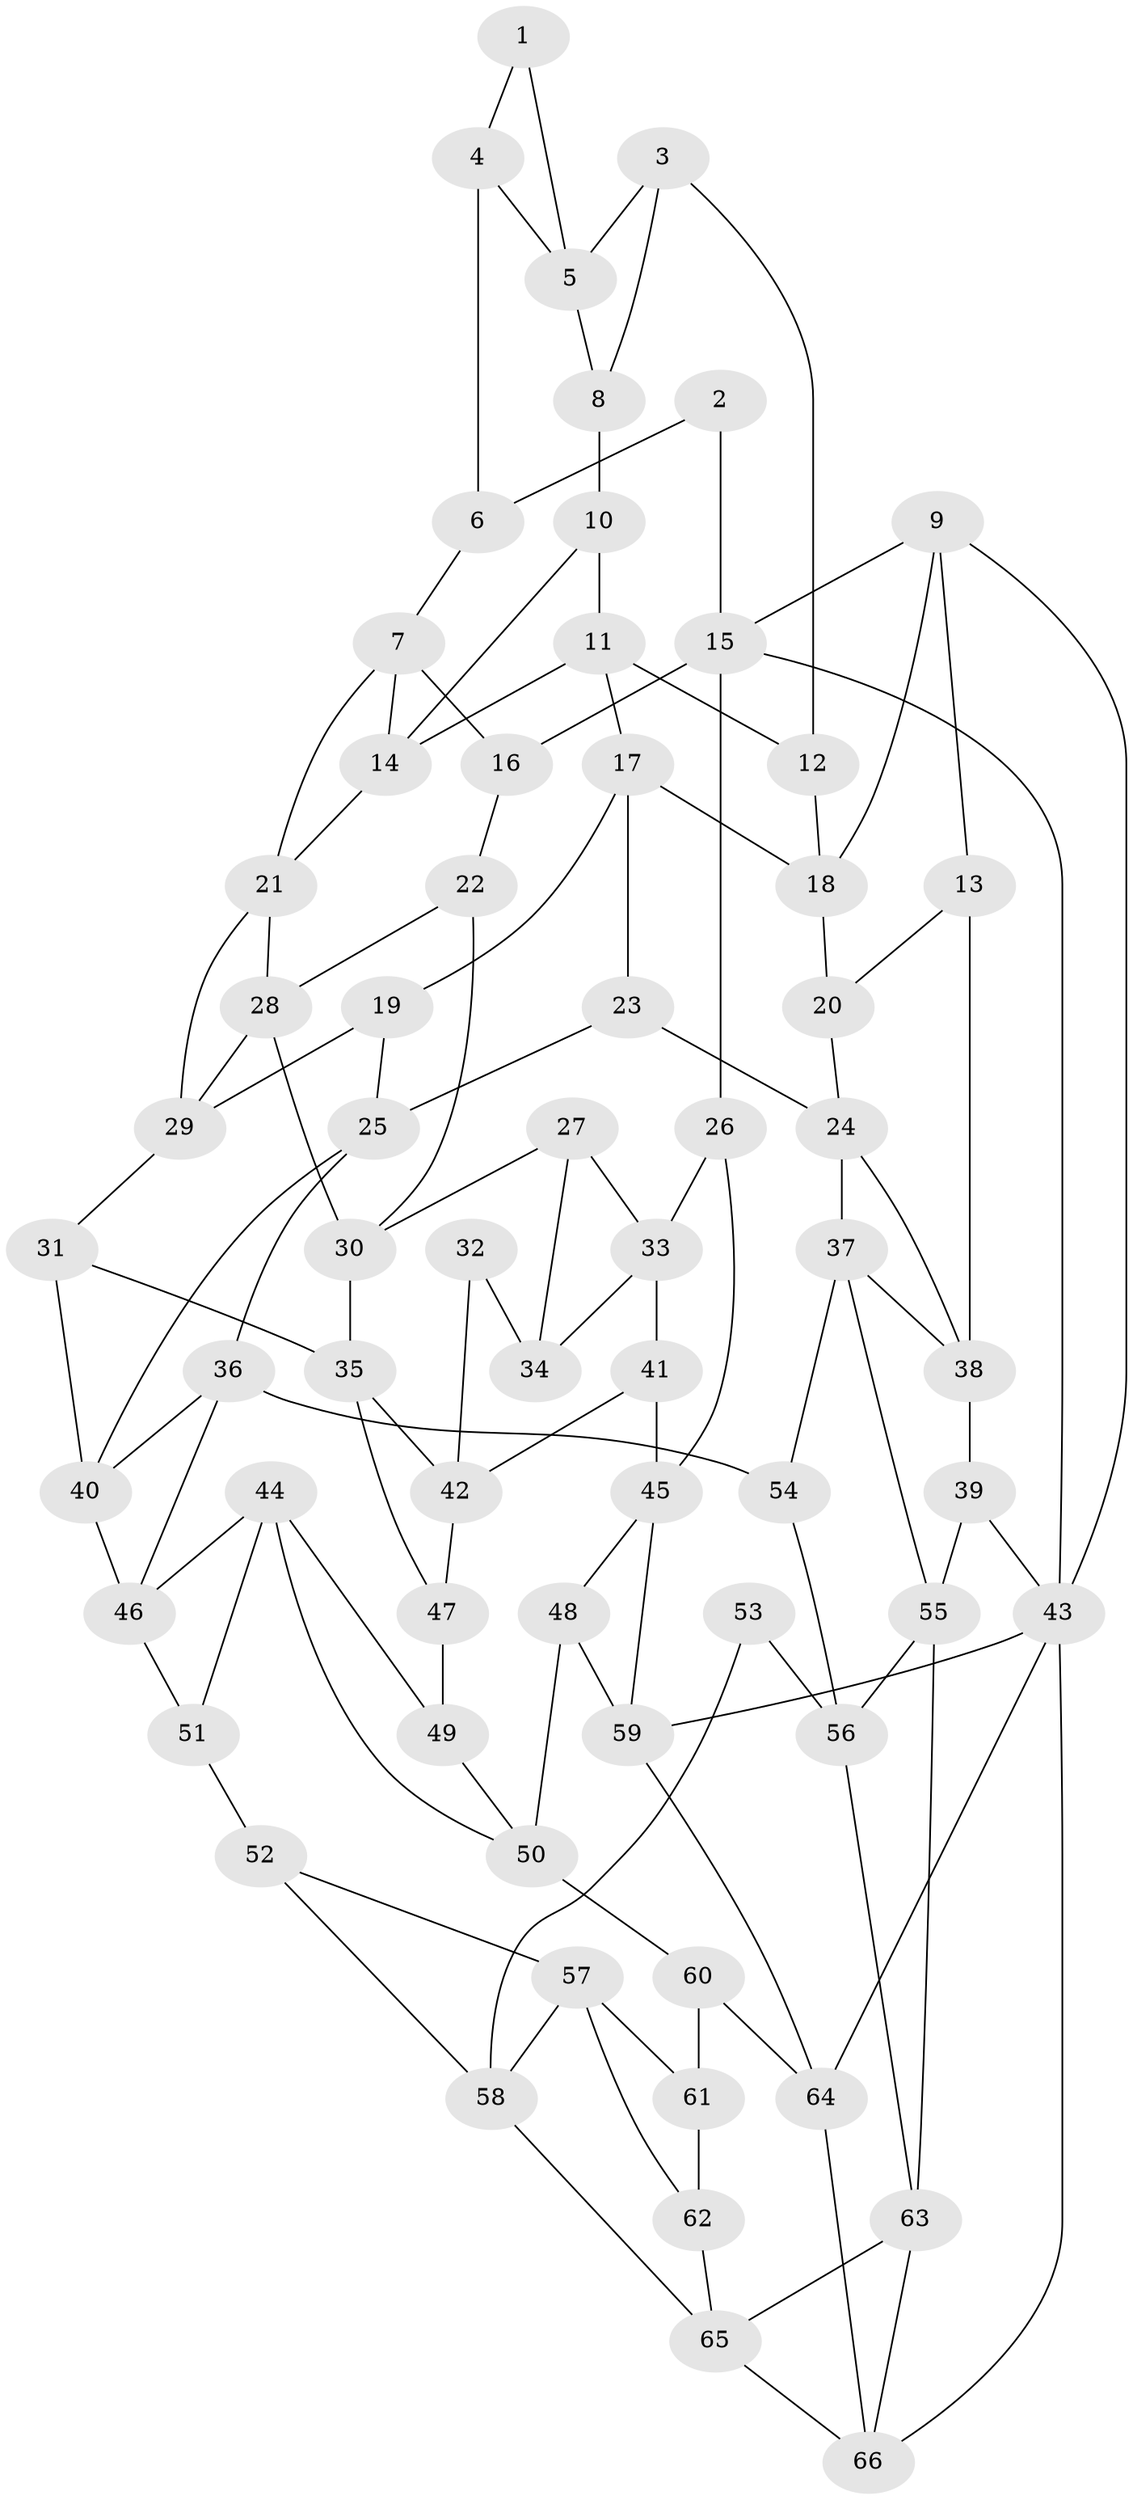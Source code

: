 // original degree distribution, {3: 0.022727272727272728, 4: 0.21212121212121213, 5: 0.553030303030303, 6: 0.21212121212121213}
// Generated by graph-tools (version 1.1) at 2025/38/03/04/25 23:38:33]
// undirected, 66 vertices, 116 edges
graph export_dot {
  node [color=gray90,style=filled];
  1;
  2;
  3;
  4;
  5;
  6;
  7;
  8;
  9;
  10;
  11;
  12;
  13;
  14;
  15;
  16;
  17;
  18;
  19;
  20;
  21;
  22;
  23;
  24;
  25;
  26;
  27;
  28;
  29;
  30;
  31;
  32;
  33;
  34;
  35;
  36;
  37;
  38;
  39;
  40;
  41;
  42;
  43;
  44;
  45;
  46;
  47;
  48;
  49;
  50;
  51;
  52;
  53;
  54;
  55;
  56;
  57;
  58;
  59;
  60;
  61;
  62;
  63;
  64;
  65;
  66;
  1 -- 4 [weight=1.0];
  1 -- 5 [weight=1.0];
  2 -- 6 [weight=1.0];
  2 -- 15 [weight=1.0];
  3 -- 5 [weight=1.0];
  3 -- 8 [weight=1.0];
  3 -- 12 [weight=1.0];
  4 -- 5 [weight=1.0];
  4 -- 6 [weight=2.0];
  5 -- 8 [weight=1.0];
  6 -- 7 [weight=1.0];
  7 -- 14 [weight=1.0];
  7 -- 16 [weight=1.0];
  7 -- 21 [weight=1.0];
  8 -- 10 [weight=2.0];
  9 -- 13 [weight=1.0];
  9 -- 15 [weight=1.0];
  9 -- 18 [weight=1.0];
  9 -- 43 [weight=1.0];
  10 -- 11 [weight=1.0];
  10 -- 14 [weight=1.0];
  11 -- 12 [weight=1.0];
  11 -- 14 [weight=1.0];
  11 -- 17 [weight=1.0];
  12 -- 18 [weight=2.0];
  13 -- 20 [weight=1.0];
  13 -- 38 [weight=1.0];
  14 -- 21 [weight=1.0];
  15 -- 16 [weight=1.0];
  15 -- 26 [weight=1.0];
  15 -- 43 [weight=1.0];
  16 -- 22 [weight=1.0];
  17 -- 18 [weight=1.0];
  17 -- 19 [weight=1.0];
  17 -- 23 [weight=1.0];
  18 -- 20 [weight=2.0];
  19 -- 25 [weight=1.0];
  19 -- 29 [weight=1.0];
  20 -- 24 [weight=1.0];
  21 -- 28 [weight=1.0];
  21 -- 29 [weight=1.0];
  22 -- 28 [weight=1.0];
  22 -- 30 [weight=1.0];
  23 -- 24 [weight=1.0];
  23 -- 25 [weight=1.0];
  24 -- 37 [weight=1.0];
  24 -- 38 [weight=1.0];
  25 -- 36 [weight=1.0];
  25 -- 40 [weight=1.0];
  26 -- 33 [weight=1.0];
  26 -- 45 [weight=1.0];
  27 -- 30 [weight=1.0];
  27 -- 33 [weight=1.0];
  27 -- 34 [weight=1.0];
  28 -- 29 [weight=1.0];
  28 -- 30 [weight=1.0];
  29 -- 31 [weight=1.0];
  30 -- 35 [weight=1.0];
  31 -- 35 [weight=1.0];
  31 -- 40 [weight=1.0];
  32 -- 34 [weight=2.0];
  32 -- 42 [weight=1.0];
  33 -- 34 [weight=1.0];
  33 -- 41 [weight=1.0];
  35 -- 42 [weight=1.0];
  35 -- 47 [weight=1.0];
  36 -- 40 [weight=1.0];
  36 -- 46 [weight=1.0];
  36 -- 54 [weight=1.0];
  37 -- 38 [weight=1.0];
  37 -- 54 [weight=1.0];
  37 -- 55 [weight=1.0];
  38 -- 39 [weight=1.0];
  39 -- 43 [weight=1.0];
  39 -- 55 [weight=1.0];
  40 -- 46 [weight=1.0];
  41 -- 42 [weight=1.0];
  41 -- 45 [weight=1.0];
  42 -- 47 [weight=1.0];
  43 -- 59 [weight=1.0];
  43 -- 64 [weight=1.0];
  43 -- 66 [weight=1.0];
  44 -- 46 [weight=1.0];
  44 -- 49 [weight=1.0];
  44 -- 50 [weight=1.0];
  44 -- 51 [weight=1.0];
  45 -- 48 [weight=1.0];
  45 -- 59 [weight=1.0];
  46 -- 51 [weight=1.0];
  47 -- 49 [weight=2.0];
  48 -- 50 [weight=1.0];
  48 -- 59 [weight=1.0];
  49 -- 50 [weight=1.0];
  50 -- 60 [weight=1.0];
  51 -- 52 [weight=2.0];
  52 -- 57 [weight=1.0];
  52 -- 58 [weight=1.0];
  53 -- 56 [weight=2.0];
  53 -- 58 [weight=1.0];
  54 -- 56 [weight=2.0];
  55 -- 56 [weight=1.0];
  55 -- 63 [weight=1.0];
  56 -- 63 [weight=1.0];
  57 -- 58 [weight=1.0];
  57 -- 61 [weight=1.0];
  57 -- 62 [weight=1.0];
  58 -- 65 [weight=1.0];
  59 -- 64 [weight=1.0];
  60 -- 61 [weight=2.0];
  60 -- 64 [weight=1.0];
  61 -- 62 [weight=1.0];
  62 -- 65 [weight=1.0];
  63 -- 65 [weight=1.0];
  63 -- 66 [weight=1.0];
  64 -- 66 [weight=1.0];
  65 -- 66 [weight=1.0];
}
